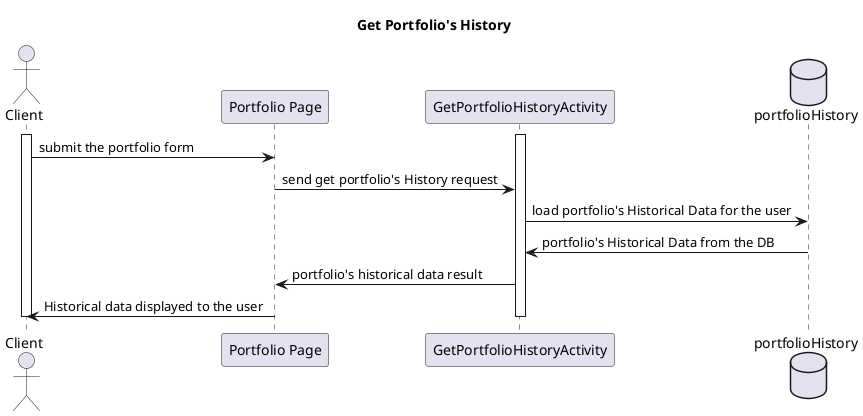 @startuml
title Get Portfolio's History
actor Client

participant "Portfolio Page" as portfolioPage
activate Client
activate GetPortfolioHistoryActivity
database portfolioHistory

Client -> portfolioPage : submit the portfolio form
portfolioPage -> GetPortfolioHistoryActivity :  send get portfolio's History request
GetPortfolioHistoryActivity -> portfolioHistory : load portfolio's Historical Data for the user
portfolioHistory -> GetPortfolioHistoryActivity : portfolio's Historical Data from the DB
GetPortfolioHistoryActivity -> portfolioPage : portfolio's historical data result
portfolioPage -> Client : Historical data displayed to the user
deactivate Client
deactivate GetPortfolioHistoryActivity
@enduml
